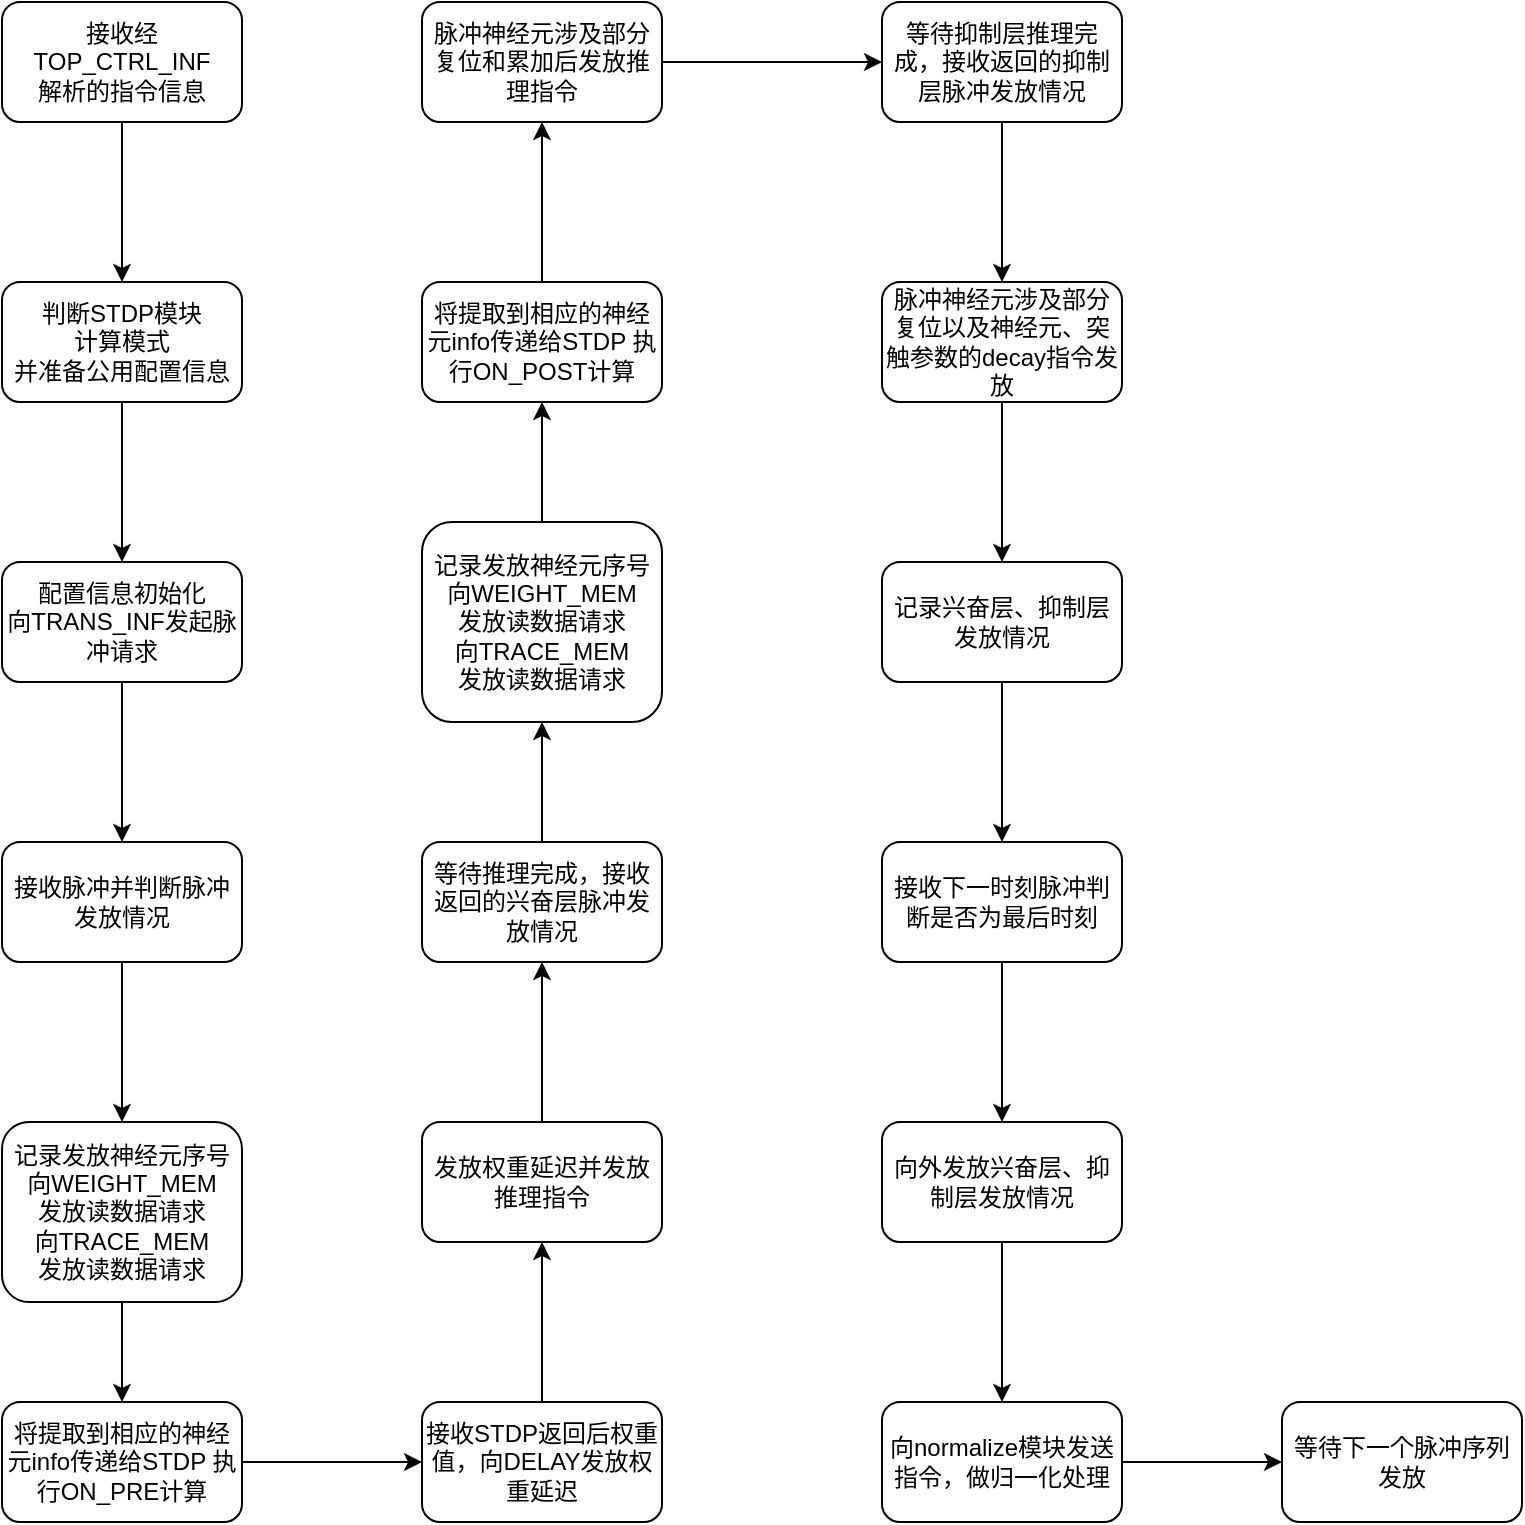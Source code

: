 <mxfile version="21.1.9" type="github">
  <diagram name="第 1 页" id="L9LMITteTnlRZ2TkFZ2f">
    <mxGraphModel dx="1573" dy="875" grid="1" gridSize="10" guides="1" tooltips="1" connect="1" arrows="1" fold="1" page="1" pageScale="1" pageWidth="827" pageHeight="1169" math="0" shadow="0">
      <root>
        <mxCell id="0" />
        <mxCell id="1" parent="0" />
        <mxCell id="XHYiGmg5JfkTDbJsNiU6-3" value="" style="edgeStyle=orthogonalEdgeStyle;rounded=0;orthogonalLoop=1;jettySize=auto;html=1;" edge="1" parent="1" source="XHYiGmg5JfkTDbJsNiU6-1" target="XHYiGmg5JfkTDbJsNiU6-2">
          <mxGeometry relative="1" as="geometry" />
        </mxCell>
        <mxCell id="XHYiGmg5JfkTDbJsNiU6-1" value="接收经TOP_CTRL_INF&lt;br&gt;解析的指令信息" style="rounded=1;whiteSpace=wrap;html=1;fillColor=none;" vertex="1" parent="1">
          <mxGeometry x="260" y="140" width="120" height="60" as="geometry" />
        </mxCell>
        <mxCell id="XHYiGmg5JfkTDbJsNiU6-15" value="" style="edgeStyle=orthogonalEdgeStyle;rounded=0;orthogonalLoop=1;jettySize=auto;html=1;" edge="1" parent="1" source="XHYiGmg5JfkTDbJsNiU6-2" target="XHYiGmg5JfkTDbJsNiU6-14">
          <mxGeometry relative="1" as="geometry" />
        </mxCell>
        <mxCell id="XHYiGmg5JfkTDbJsNiU6-2" value="判断STDP模块&lt;br&gt;计算模式&lt;br&gt;并准备公用配置信息" style="whiteSpace=wrap;html=1;fillColor=none;rounded=1;" vertex="1" parent="1">
          <mxGeometry x="260" y="280" width="120" height="60" as="geometry" />
        </mxCell>
        <mxCell id="XHYiGmg5JfkTDbJsNiU6-17" value="" style="edgeStyle=orthogonalEdgeStyle;rounded=0;orthogonalLoop=1;jettySize=auto;html=1;" edge="1" parent="1" source="XHYiGmg5JfkTDbJsNiU6-14" target="XHYiGmg5JfkTDbJsNiU6-16">
          <mxGeometry relative="1" as="geometry" />
        </mxCell>
        <mxCell id="XHYiGmg5JfkTDbJsNiU6-14" value="配置信息初始化&lt;br style=&quot;border-color: var(--border-color);&quot;&gt;向TRANS_INF发起脉冲请求" style="whiteSpace=wrap;html=1;fillColor=none;rounded=1;" vertex="1" parent="1">
          <mxGeometry x="260" y="420" width="120" height="60" as="geometry" />
        </mxCell>
        <mxCell id="XHYiGmg5JfkTDbJsNiU6-19" value="" style="edgeStyle=orthogonalEdgeStyle;rounded=0;orthogonalLoop=1;jettySize=auto;html=1;" edge="1" parent="1" source="XHYiGmg5JfkTDbJsNiU6-16" target="XHYiGmg5JfkTDbJsNiU6-18">
          <mxGeometry relative="1" as="geometry" />
        </mxCell>
        <mxCell id="XHYiGmg5JfkTDbJsNiU6-16" value="接收脉冲并判断脉冲发放情况" style="whiteSpace=wrap;html=1;fillColor=none;rounded=1;" vertex="1" parent="1">
          <mxGeometry x="260" y="560" width="120" height="60" as="geometry" />
        </mxCell>
        <mxCell id="XHYiGmg5JfkTDbJsNiU6-21" value="" style="edgeStyle=orthogonalEdgeStyle;rounded=0;orthogonalLoop=1;jettySize=auto;html=1;" edge="1" parent="1" source="XHYiGmg5JfkTDbJsNiU6-18" target="XHYiGmg5JfkTDbJsNiU6-20">
          <mxGeometry relative="1" as="geometry" />
        </mxCell>
        <mxCell id="XHYiGmg5JfkTDbJsNiU6-18" value="记录发放神经元序号&lt;br&gt;向WEIGHT_MEM&lt;br&gt;发放读数据请求&lt;br&gt;向TRACE_MEM&lt;br&gt;发放读数据请求" style="whiteSpace=wrap;html=1;fillColor=none;rounded=1;" vertex="1" parent="1">
          <mxGeometry x="260" y="700" width="120" height="90" as="geometry" />
        </mxCell>
        <mxCell id="XHYiGmg5JfkTDbJsNiU6-23" value="" style="edgeStyle=orthogonalEdgeStyle;rounded=0;orthogonalLoop=1;jettySize=auto;html=1;" edge="1" parent="1" source="XHYiGmg5JfkTDbJsNiU6-20" target="XHYiGmg5JfkTDbJsNiU6-22">
          <mxGeometry relative="1" as="geometry" />
        </mxCell>
        <mxCell id="XHYiGmg5JfkTDbJsNiU6-20" value="将提取到相应的神经元info传递给STDP 执行ON_PRE计算" style="whiteSpace=wrap;html=1;fillColor=none;rounded=1;" vertex="1" parent="1">
          <mxGeometry x="260" y="840" width="120" height="60" as="geometry" />
        </mxCell>
        <mxCell id="XHYiGmg5JfkTDbJsNiU6-25" value="" style="edgeStyle=orthogonalEdgeStyle;rounded=0;orthogonalLoop=1;jettySize=auto;html=1;" edge="1" parent="1" source="XHYiGmg5JfkTDbJsNiU6-22" target="XHYiGmg5JfkTDbJsNiU6-24">
          <mxGeometry relative="1" as="geometry" />
        </mxCell>
        <mxCell id="XHYiGmg5JfkTDbJsNiU6-22" value="接收STDP返回后权重值，向DELAY发放权重延迟" style="whiteSpace=wrap;html=1;fillColor=none;rounded=1;" vertex="1" parent="1">
          <mxGeometry x="470" y="840" width="120" height="60" as="geometry" />
        </mxCell>
        <mxCell id="XHYiGmg5JfkTDbJsNiU6-27" value="" style="edgeStyle=orthogonalEdgeStyle;rounded=0;orthogonalLoop=1;jettySize=auto;html=1;" edge="1" parent="1" source="XHYiGmg5JfkTDbJsNiU6-24" target="XHYiGmg5JfkTDbJsNiU6-26">
          <mxGeometry relative="1" as="geometry" />
        </mxCell>
        <mxCell id="XHYiGmg5JfkTDbJsNiU6-24" value="发放权重延迟并发放推理指令" style="whiteSpace=wrap;html=1;fillColor=none;rounded=1;" vertex="1" parent="1">
          <mxGeometry x="470" y="700" width="120" height="60" as="geometry" />
        </mxCell>
        <mxCell id="XHYiGmg5JfkTDbJsNiU6-29" value="" style="edgeStyle=orthogonalEdgeStyle;rounded=0;orthogonalLoop=1;jettySize=auto;html=1;" edge="1" parent="1" source="XHYiGmg5JfkTDbJsNiU6-26" target="XHYiGmg5JfkTDbJsNiU6-28">
          <mxGeometry relative="1" as="geometry" />
        </mxCell>
        <mxCell id="XHYiGmg5JfkTDbJsNiU6-26" value="等待推理完成，接收返回的兴奋层脉冲发放情况" style="whiteSpace=wrap;html=1;fillColor=none;rounded=1;" vertex="1" parent="1">
          <mxGeometry x="470" y="560" width="120" height="60" as="geometry" />
        </mxCell>
        <mxCell id="XHYiGmg5JfkTDbJsNiU6-31" value="" style="edgeStyle=orthogonalEdgeStyle;rounded=0;orthogonalLoop=1;jettySize=auto;html=1;" edge="1" parent="1" source="XHYiGmg5JfkTDbJsNiU6-28" target="XHYiGmg5JfkTDbJsNiU6-30">
          <mxGeometry relative="1" as="geometry" />
        </mxCell>
        <mxCell id="XHYiGmg5JfkTDbJsNiU6-28" value="记录发放神经元序号&lt;br style=&quot;border-color: var(--border-color);&quot;&gt;向WEIGHT_MEM&lt;br style=&quot;border-color: var(--border-color);&quot;&gt;发放读数据请求&lt;br style=&quot;border-color: var(--border-color);&quot;&gt;向TRACE_MEM&lt;br style=&quot;border-color: var(--border-color);&quot;&gt;发放读数据请求" style="whiteSpace=wrap;html=1;fillColor=none;rounded=1;" vertex="1" parent="1">
          <mxGeometry x="470" y="400" width="120" height="100" as="geometry" />
        </mxCell>
        <mxCell id="XHYiGmg5JfkTDbJsNiU6-33" value="" style="edgeStyle=orthogonalEdgeStyle;rounded=0;orthogonalLoop=1;jettySize=auto;html=1;" edge="1" parent="1" source="XHYiGmg5JfkTDbJsNiU6-30" target="XHYiGmg5JfkTDbJsNiU6-32">
          <mxGeometry relative="1" as="geometry" />
        </mxCell>
        <mxCell id="XHYiGmg5JfkTDbJsNiU6-30" value="将提取到相应的神经元info传递给STDP 执行ON_POST计算" style="whiteSpace=wrap;html=1;fillColor=none;rounded=1;" vertex="1" parent="1">
          <mxGeometry x="470" y="280" width="120" height="60" as="geometry" />
        </mxCell>
        <mxCell id="XHYiGmg5JfkTDbJsNiU6-38" value="" style="edgeStyle=orthogonalEdgeStyle;rounded=0;orthogonalLoop=1;jettySize=auto;html=1;" edge="1" parent="1" source="XHYiGmg5JfkTDbJsNiU6-32" target="XHYiGmg5JfkTDbJsNiU6-37">
          <mxGeometry relative="1" as="geometry" />
        </mxCell>
        <mxCell id="XHYiGmg5JfkTDbJsNiU6-32" value="脉冲神经元涉及部分复位和累加后发放推理指令" style="whiteSpace=wrap;html=1;fillColor=none;rounded=1;" vertex="1" parent="1">
          <mxGeometry x="470" y="140" width="120" height="60" as="geometry" />
        </mxCell>
        <mxCell id="XHYiGmg5JfkTDbJsNiU6-40" value="" style="edgeStyle=orthogonalEdgeStyle;rounded=0;orthogonalLoop=1;jettySize=auto;html=1;" edge="1" parent="1" source="XHYiGmg5JfkTDbJsNiU6-37" target="XHYiGmg5JfkTDbJsNiU6-39">
          <mxGeometry relative="1" as="geometry" />
        </mxCell>
        <mxCell id="XHYiGmg5JfkTDbJsNiU6-37" value="等待抑制层推理完成，接收返回的抑制层脉冲发放情况" style="whiteSpace=wrap;html=1;fillColor=none;rounded=1;" vertex="1" parent="1">
          <mxGeometry x="700" y="140" width="120" height="60" as="geometry" />
        </mxCell>
        <mxCell id="XHYiGmg5JfkTDbJsNiU6-42" value="" style="edgeStyle=orthogonalEdgeStyle;rounded=0;orthogonalLoop=1;jettySize=auto;html=1;" edge="1" parent="1" source="XHYiGmg5JfkTDbJsNiU6-39" target="XHYiGmg5JfkTDbJsNiU6-41">
          <mxGeometry relative="1" as="geometry" />
        </mxCell>
        <mxCell id="XHYiGmg5JfkTDbJsNiU6-39" value="脉冲神经元涉及部分复位以及神经元、突触参数的decay指令发放" style="whiteSpace=wrap;html=1;fillColor=none;rounded=1;" vertex="1" parent="1">
          <mxGeometry x="700" y="280" width="120" height="60" as="geometry" />
        </mxCell>
        <mxCell id="XHYiGmg5JfkTDbJsNiU6-46" value="" style="edgeStyle=orthogonalEdgeStyle;rounded=0;orthogonalLoop=1;jettySize=auto;html=1;" edge="1" parent="1" source="XHYiGmg5JfkTDbJsNiU6-41" target="XHYiGmg5JfkTDbJsNiU6-45">
          <mxGeometry relative="1" as="geometry" />
        </mxCell>
        <mxCell id="XHYiGmg5JfkTDbJsNiU6-41" value="记录兴奋层、抑制层发放情况" style="whiteSpace=wrap;html=1;fillColor=none;rounded=1;" vertex="1" parent="1">
          <mxGeometry x="700" y="420" width="120" height="60" as="geometry" />
        </mxCell>
        <mxCell id="XHYiGmg5JfkTDbJsNiU6-48" value="" style="edgeStyle=orthogonalEdgeStyle;rounded=0;orthogonalLoop=1;jettySize=auto;html=1;" edge="1" parent="1" source="XHYiGmg5JfkTDbJsNiU6-45" target="XHYiGmg5JfkTDbJsNiU6-47">
          <mxGeometry relative="1" as="geometry" />
        </mxCell>
        <mxCell id="XHYiGmg5JfkTDbJsNiU6-45" value="接收下一时刻脉冲判断是否为最后时刻" style="whiteSpace=wrap;html=1;fillColor=none;rounded=1;" vertex="1" parent="1">
          <mxGeometry x="700" y="560" width="120" height="60" as="geometry" />
        </mxCell>
        <mxCell id="XHYiGmg5JfkTDbJsNiU6-50" value="" style="edgeStyle=orthogonalEdgeStyle;rounded=0;orthogonalLoop=1;jettySize=auto;html=1;" edge="1" parent="1" source="XHYiGmg5JfkTDbJsNiU6-47" target="XHYiGmg5JfkTDbJsNiU6-49">
          <mxGeometry relative="1" as="geometry" />
        </mxCell>
        <mxCell id="XHYiGmg5JfkTDbJsNiU6-47" value="向外发放兴奋层、抑制层发放情况" style="whiteSpace=wrap;html=1;fillColor=none;rounded=1;" vertex="1" parent="1">
          <mxGeometry x="700" y="700" width="120" height="60" as="geometry" />
        </mxCell>
        <mxCell id="XHYiGmg5JfkTDbJsNiU6-52" value="" style="edgeStyle=orthogonalEdgeStyle;rounded=0;orthogonalLoop=1;jettySize=auto;html=1;" edge="1" parent="1" source="XHYiGmg5JfkTDbJsNiU6-49" target="XHYiGmg5JfkTDbJsNiU6-51">
          <mxGeometry relative="1" as="geometry" />
        </mxCell>
        <mxCell id="XHYiGmg5JfkTDbJsNiU6-49" value="向normalize模块发送指令，做归一化处理" style="whiteSpace=wrap;html=1;fillColor=none;rounded=1;" vertex="1" parent="1">
          <mxGeometry x="700" y="840" width="120" height="60" as="geometry" />
        </mxCell>
        <mxCell id="XHYiGmg5JfkTDbJsNiU6-51" value="等待下一个脉冲序列发放" style="whiteSpace=wrap;html=1;fillColor=none;rounded=1;" vertex="1" parent="1">
          <mxGeometry x="900" y="840" width="120" height="60" as="geometry" />
        </mxCell>
      </root>
    </mxGraphModel>
  </diagram>
</mxfile>

